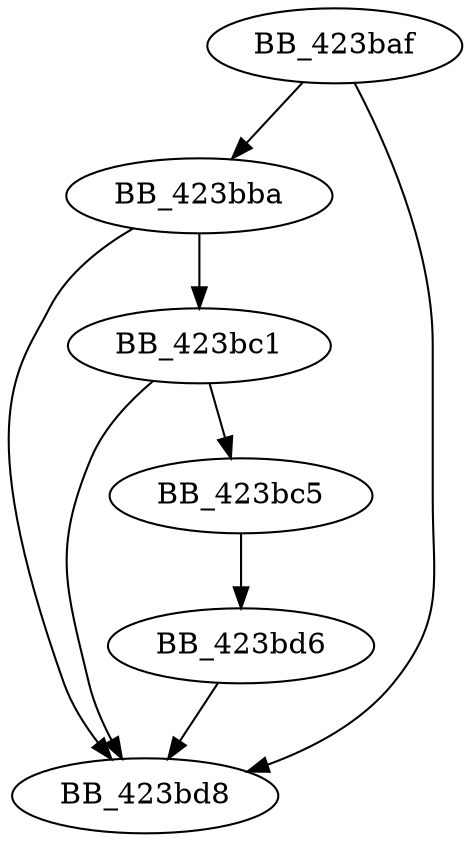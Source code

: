 DiGraph __copytlocinfo_nolock{
BB_423baf->BB_423bba
BB_423baf->BB_423bd8
BB_423bba->BB_423bc1
BB_423bba->BB_423bd8
BB_423bc1->BB_423bc5
BB_423bc1->BB_423bd8
BB_423bc5->BB_423bd6
BB_423bd6->BB_423bd8
}
